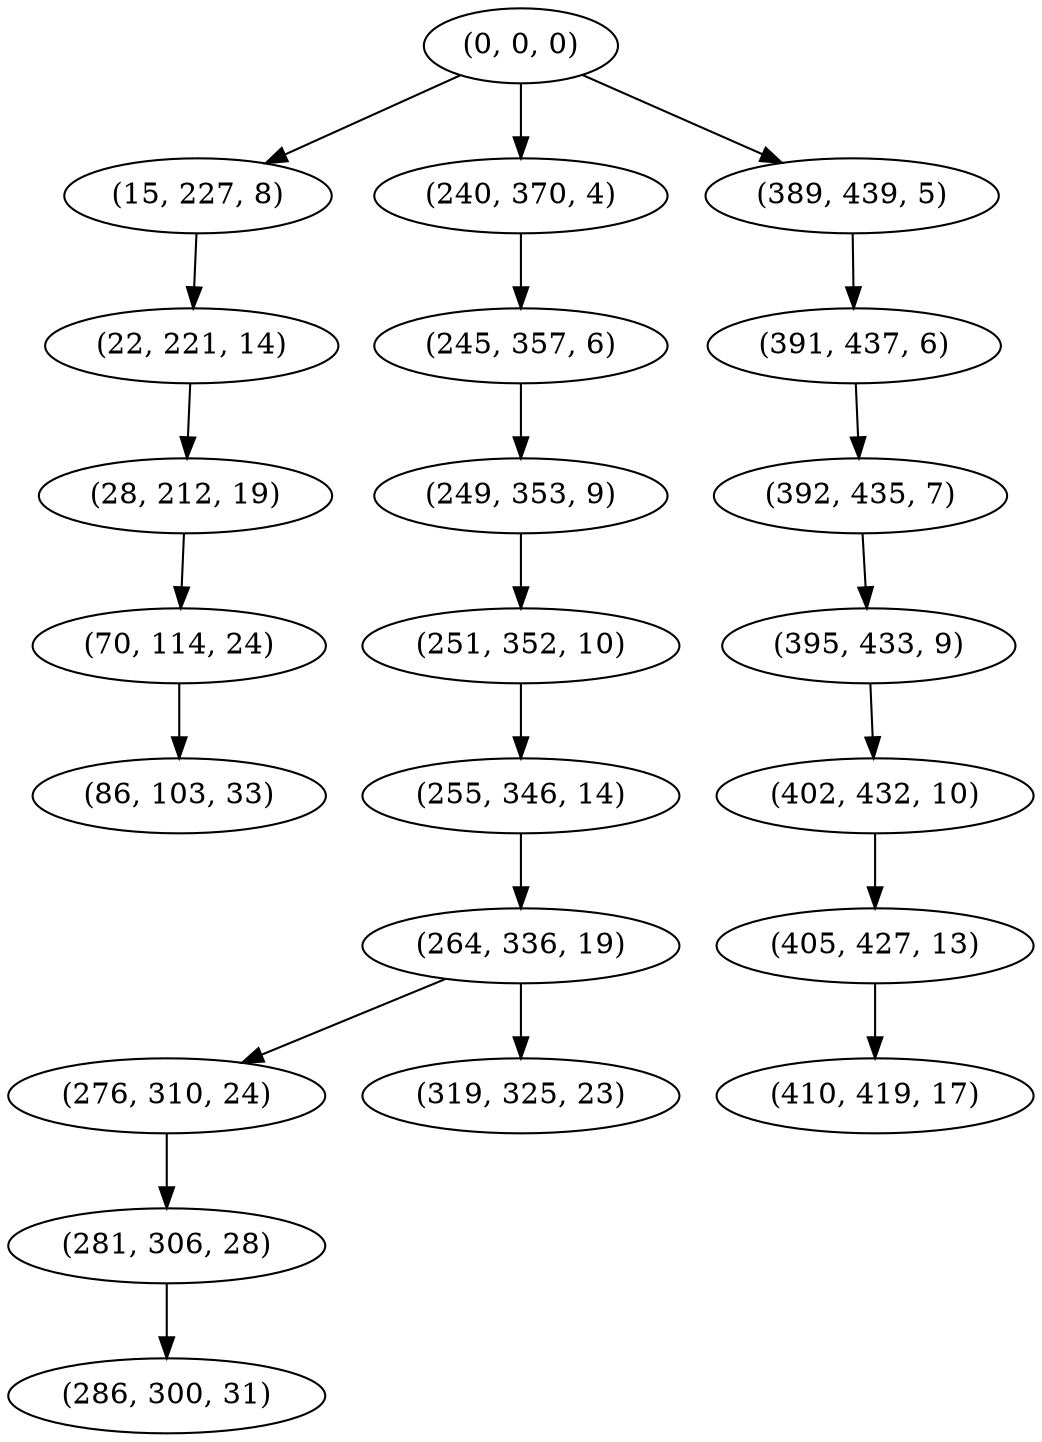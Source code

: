digraph tree {
    "(0, 0, 0)";
    "(15, 227, 8)";
    "(22, 221, 14)";
    "(28, 212, 19)";
    "(70, 114, 24)";
    "(86, 103, 33)";
    "(240, 370, 4)";
    "(245, 357, 6)";
    "(249, 353, 9)";
    "(251, 352, 10)";
    "(255, 346, 14)";
    "(264, 336, 19)";
    "(276, 310, 24)";
    "(281, 306, 28)";
    "(286, 300, 31)";
    "(319, 325, 23)";
    "(389, 439, 5)";
    "(391, 437, 6)";
    "(392, 435, 7)";
    "(395, 433, 9)";
    "(402, 432, 10)";
    "(405, 427, 13)";
    "(410, 419, 17)";
    "(0, 0, 0)" -> "(15, 227, 8)";
    "(0, 0, 0)" -> "(240, 370, 4)";
    "(0, 0, 0)" -> "(389, 439, 5)";
    "(15, 227, 8)" -> "(22, 221, 14)";
    "(22, 221, 14)" -> "(28, 212, 19)";
    "(28, 212, 19)" -> "(70, 114, 24)";
    "(70, 114, 24)" -> "(86, 103, 33)";
    "(240, 370, 4)" -> "(245, 357, 6)";
    "(245, 357, 6)" -> "(249, 353, 9)";
    "(249, 353, 9)" -> "(251, 352, 10)";
    "(251, 352, 10)" -> "(255, 346, 14)";
    "(255, 346, 14)" -> "(264, 336, 19)";
    "(264, 336, 19)" -> "(276, 310, 24)";
    "(264, 336, 19)" -> "(319, 325, 23)";
    "(276, 310, 24)" -> "(281, 306, 28)";
    "(281, 306, 28)" -> "(286, 300, 31)";
    "(389, 439, 5)" -> "(391, 437, 6)";
    "(391, 437, 6)" -> "(392, 435, 7)";
    "(392, 435, 7)" -> "(395, 433, 9)";
    "(395, 433, 9)" -> "(402, 432, 10)";
    "(402, 432, 10)" -> "(405, 427, 13)";
    "(405, 427, 13)" -> "(410, 419, 17)";
}
